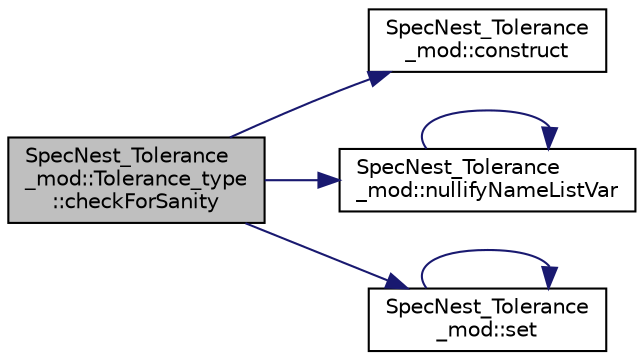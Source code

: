 digraph "SpecNest_Tolerance_mod::Tolerance_type::checkForSanity"
{
 // LATEX_PDF_SIZE
  edge [fontname="Helvetica",fontsize="10",labelfontname="Helvetica",labelfontsize="10"];
  node [fontname="Helvetica",fontsize="10",shape=record];
  rankdir="LR";
  Node1 [label="SpecNest_Tolerance\l_mod::Tolerance_type\l::checkForSanity",height=0.2,width=0.4,color="black", fillcolor="grey75", style="filled", fontcolor="black",tooltip=" "];
  Node1 -> Node2 [color="midnightblue",fontsize="10",style="solid",fontname="Helvetica"];
  Node2 [label="SpecNest_Tolerance\l_mod::construct",height=0.2,width=0.4,color="black", fillcolor="white", style="filled",URL="$namespaceSpecNest__Tolerance__mod.html#a1043476b1b25633608ec3b64a987fd15",tooltip=" "];
  Node1 -> Node3 [color="midnightblue",fontsize="10",style="solid",fontname="Helvetica"];
  Node3 [label="SpecNest_Tolerance\l_mod::nullifyNameListVar",height=0.2,width=0.4,color="black", fillcolor="white", style="filled",URL="$namespaceSpecNest__Tolerance__mod.html#a7eb15add43ad72c20c39bc4f71523a3d",tooltip=" "];
  Node3 -> Node3 [color="midnightblue",fontsize="10",style="solid",fontname="Helvetica"];
  Node1 -> Node4 [color="midnightblue",fontsize="10",style="solid",fontname="Helvetica"];
  Node4 [label="SpecNest_Tolerance\l_mod::set",height=0.2,width=0.4,color="black", fillcolor="white", style="filled",URL="$namespaceSpecNest__Tolerance__mod.html#aa16292a32f805009fe42faa0ecc58ff1",tooltip=" "];
  Node4 -> Node4 [color="midnightblue",fontsize="10",style="solid",fontname="Helvetica"];
}
